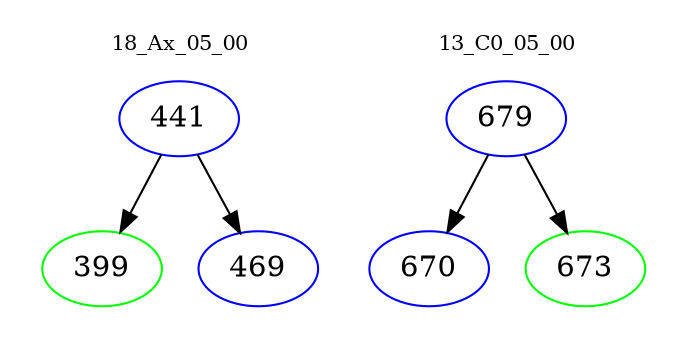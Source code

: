 digraph{
subgraph cluster_0 {
color = white
label = "18_Ax_05_00";
fontsize=10;
T0_441 [label="441", color="blue"]
T0_441 -> T0_399 [color="black"]
T0_399 [label="399", color="green"]
T0_441 -> T0_469 [color="black"]
T0_469 [label="469", color="blue"]
}
subgraph cluster_1 {
color = white
label = "13_C0_05_00";
fontsize=10;
T1_679 [label="679", color="blue"]
T1_679 -> T1_670 [color="black"]
T1_670 [label="670", color="blue"]
T1_679 -> T1_673 [color="black"]
T1_673 [label="673", color="green"]
}
}
